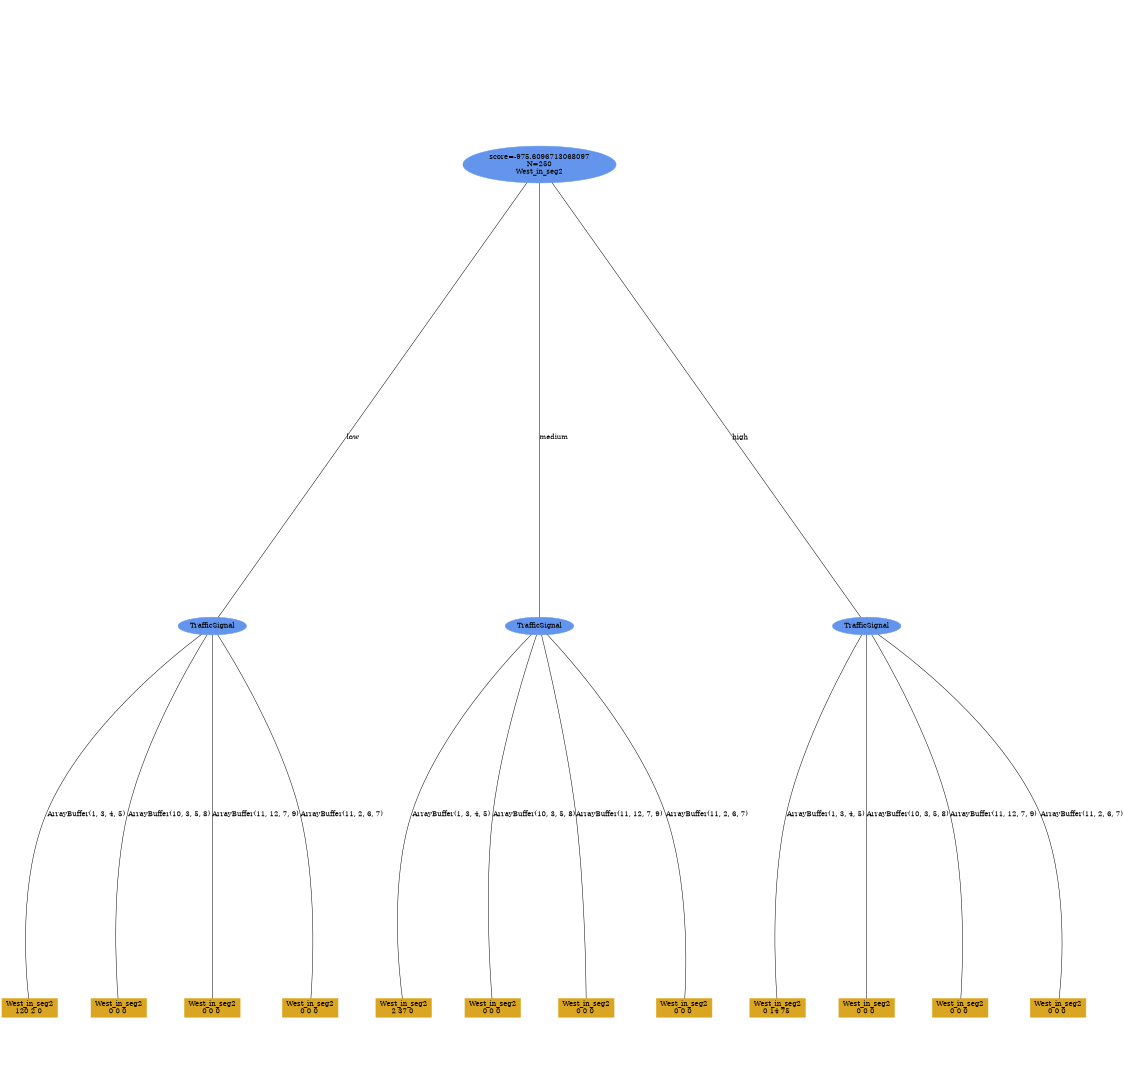 digraph "DD" {
size = "7.5,10"
ratio=1.0;
center = true;
edge [dir = none];
{ rank = same; node [shape=ellipse, style=filled, color=cornflowerblue];"6295" [label="score=-975.6096713068097\nN=250\nWest_in_seg2"];}
{ rank = same; node [shape=ellipse, style=filled, color=cornflowerblue];"6314" [label="TrafficSignal"];}
{ rank = same; node [shape=ellipse, style=filled, color=cornflowerblue];"6324" [label="TrafficSignal"];}
{ rank = same; node [shape=ellipse, style=filled, color=cornflowerblue];"6304" [label="TrafficSignal"];}
{ rank = same; node [shape=box, style=filled, color=goldenrod];"6315" [label="West_in_seg2\n120 2 0 "];}
{ rank = same; node [shape=box, style=filled, color=goldenrod];"6316" [label="West_in_seg2\n0 0 0 "];}
{ rank = same; node [shape=box, style=filled, color=goldenrod];"6317" [label="West_in_seg2\n0 0 0 "];}
{ rank = same; node [shape=box, style=filled, color=goldenrod];"6318" [label="West_in_seg2\n0 0 0 "];}
{ rank = same; node [shape=box, style=filled, color=goldenrod];"6325" [label="West_in_seg2\n2 37 0 "];}
{ rank = same; node [shape=box, style=filled, color=goldenrod];"6326" [label="West_in_seg2\n0 0 0 "];}
{ rank = same; node [shape=box, style=filled, color=goldenrod];"6327" [label="West_in_seg2\n0 0 0 "];}
{ rank = same; node [shape=box, style=filled, color=goldenrod];"6328" [label="West_in_seg2\n0 0 0 "];}
{ rank = same; node [shape=box, style=filled, color=goldenrod];"6305" [label="West_in_seg2\n0 14 75 "];}
{ rank = same; node [shape=box, style=filled, color=goldenrod];"6306" [label="West_in_seg2\n0 0 0 "];}
{ rank = same; node [shape=box, style=filled, color=goldenrod];"6307" [label="West_in_seg2\n0 0 0 "];}
{ rank = same; node [shape=box, style=filled, color=goldenrod];"6308" [label="West_in_seg2\n0 0 0 "];}
"6295" -> "6314" [label = "low"];
"6295" -> "6324" [label = "medium"];
"6295" -> "6304" [label = "high"];
"6314" -> "6315" [label = "ArrayBuffer(1, 3, 4, 5)"];
"6314" -> "6316" [label = "ArrayBuffer(10, 3, 5, 8)"];
"6314" -> "6317" [label = "ArrayBuffer(11, 12, 7, 9)"];
"6314" -> "6318" [label = "ArrayBuffer(11, 2, 6, 7)"];
"6324" -> "6325" [label = "ArrayBuffer(1, 3, 4, 5)"];
"6324" -> "6326" [label = "ArrayBuffer(10, 3, 5, 8)"];
"6324" -> "6327" [label = "ArrayBuffer(11, 12, 7, 9)"];
"6324" -> "6328" [label = "ArrayBuffer(11, 2, 6, 7)"];
"6304" -> "6305" [label = "ArrayBuffer(1, 3, 4, 5)"];
"6304" -> "6306" [label = "ArrayBuffer(10, 3, 5, 8)"];
"6304" -> "6307" [label = "ArrayBuffer(11, 12, 7, 9)"];
"6304" -> "6308" [label = "ArrayBuffer(11, 2, 6, 7)"];

}